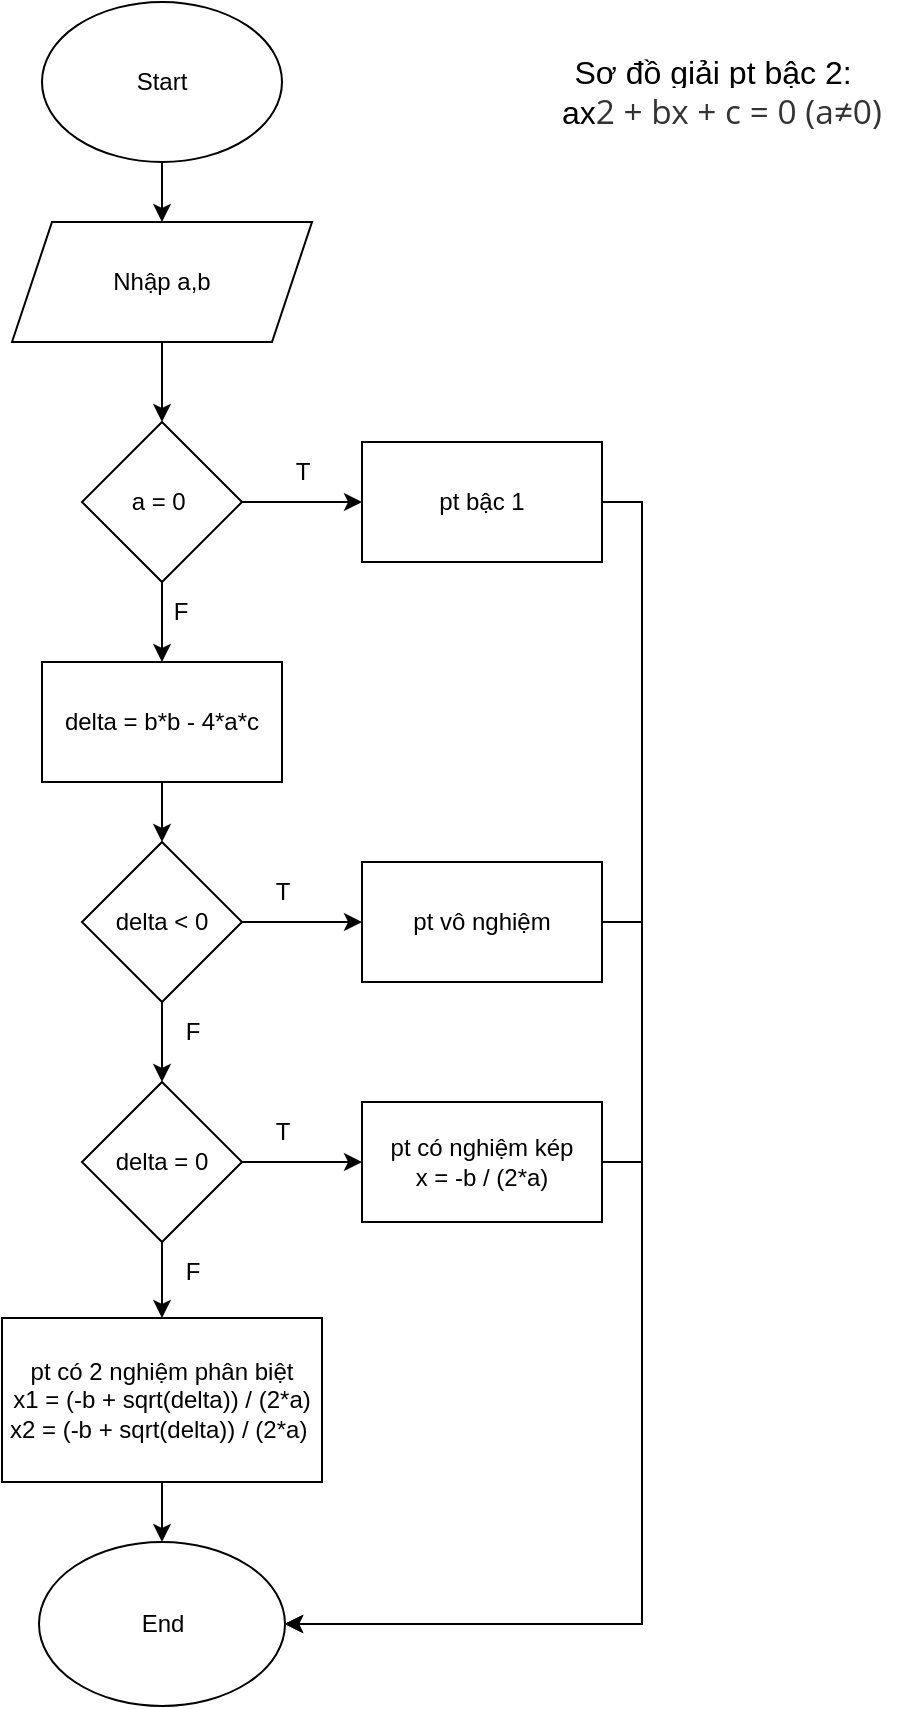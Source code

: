 <mxfile version="21.6.8" type="device">
  <diagram name="Trang-1" id="b2rf8nnfRS5zxproIdkK">
    <mxGraphModel dx="1290" dy="534" grid="1" gridSize="10" guides="1" tooltips="1" connect="1" arrows="1" fold="1" page="1" pageScale="1" pageWidth="827" pageHeight="1169" math="0" shadow="0">
      <root>
        <mxCell id="0" />
        <mxCell id="1" parent="0" />
        <mxCell id="ymNYSunZHglCPwAFpC4a-14" value="" style="edgeStyle=orthogonalEdgeStyle;rounded=0;orthogonalLoop=1;jettySize=auto;html=1;" edge="1" parent="1" source="ymNYSunZHglCPwAFpC4a-1" target="ymNYSunZHglCPwAFpC4a-13">
          <mxGeometry relative="1" as="geometry" />
        </mxCell>
        <mxCell id="ymNYSunZHglCPwAFpC4a-1" value="Start" style="ellipse;whiteSpace=wrap;html=1;" vertex="1" parent="1">
          <mxGeometry x="330" y="10" width="120" height="80" as="geometry" />
        </mxCell>
        <mxCell id="ymNYSunZHglCPwAFpC4a-16" value="" style="edgeStyle=orthogonalEdgeStyle;rounded=0;orthogonalLoop=1;jettySize=auto;html=1;" edge="1" parent="1" source="ymNYSunZHglCPwAFpC4a-13" target="ymNYSunZHglCPwAFpC4a-15">
          <mxGeometry relative="1" as="geometry" />
        </mxCell>
        <mxCell id="ymNYSunZHglCPwAFpC4a-13" value="Nhập a,b" style="shape=parallelogram;perimeter=parallelogramPerimeter;whiteSpace=wrap;html=1;fixedSize=1;" vertex="1" parent="1">
          <mxGeometry x="315" y="120" width="150" height="60" as="geometry" />
        </mxCell>
        <mxCell id="ymNYSunZHglCPwAFpC4a-18" value="" style="edgeStyle=orthogonalEdgeStyle;rounded=0;orthogonalLoop=1;jettySize=auto;html=1;" edge="1" parent="1" source="ymNYSunZHglCPwAFpC4a-15" target="ymNYSunZHglCPwAFpC4a-17">
          <mxGeometry relative="1" as="geometry" />
        </mxCell>
        <mxCell id="ymNYSunZHglCPwAFpC4a-21" value="" style="edgeStyle=orthogonalEdgeStyle;rounded=0;orthogonalLoop=1;jettySize=auto;html=1;" edge="1" parent="1" source="ymNYSunZHglCPwAFpC4a-15" target="ymNYSunZHglCPwAFpC4a-20">
          <mxGeometry relative="1" as="geometry" />
        </mxCell>
        <mxCell id="ymNYSunZHglCPwAFpC4a-15" value="a = 0&amp;nbsp;" style="rhombus;whiteSpace=wrap;html=1;" vertex="1" parent="1">
          <mxGeometry x="350" y="220" width="80" height="80" as="geometry" />
        </mxCell>
        <mxCell id="ymNYSunZHglCPwAFpC4a-44" style="edgeStyle=orthogonalEdgeStyle;rounded=0;orthogonalLoop=1;jettySize=auto;html=1;exitX=1;exitY=0.5;exitDx=0;exitDy=0;entryX=1;entryY=0.5;entryDx=0;entryDy=0;" edge="1" parent="1" source="ymNYSunZHglCPwAFpC4a-17" target="ymNYSunZHglCPwAFpC4a-42">
          <mxGeometry relative="1" as="geometry" />
        </mxCell>
        <mxCell id="ymNYSunZHglCPwAFpC4a-17" value="pt bậc 1" style="whiteSpace=wrap;html=1;" vertex="1" parent="1">
          <mxGeometry x="490" y="230" width="120" height="60" as="geometry" />
        </mxCell>
        <mxCell id="ymNYSunZHglCPwAFpC4a-19" value="T" style="text;html=1;align=center;verticalAlign=middle;resizable=0;points=[];autosize=1;strokeColor=none;fillColor=none;" vertex="1" parent="1">
          <mxGeometry x="445" y="230" width="30" height="30" as="geometry" />
        </mxCell>
        <mxCell id="ymNYSunZHglCPwAFpC4a-24" value="" style="edgeStyle=orthogonalEdgeStyle;rounded=0;orthogonalLoop=1;jettySize=auto;html=1;" edge="1" parent="1" source="ymNYSunZHglCPwAFpC4a-20" target="ymNYSunZHglCPwAFpC4a-23">
          <mxGeometry relative="1" as="geometry" />
        </mxCell>
        <mxCell id="ymNYSunZHglCPwAFpC4a-20" value="delta = b*b - 4*a*c" style="whiteSpace=wrap;html=1;" vertex="1" parent="1">
          <mxGeometry x="330" y="340" width="120" height="60" as="geometry" />
        </mxCell>
        <mxCell id="ymNYSunZHglCPwAFpC4a-22" value="F" style="text;html=1;align=center;verticalAlign=middle;resizable=0;points=[];autosize=1;strokeColor=none;fillColor=none;" vertex="1" parent="1">
          <mxGeometry x="384" y="300" width="30" height="30" as="geometry" />
        </mxCell>
        <mxCell id="ymNYSunZHglCPwAFpC4a-28" value="" style="edgeStyle=orthogonalEdgeStyle;rounded=0;orthogonalLoop=1;jettySize=auto;html=1;" edge="1" parent="1" source="ymNYSunZHglCPwAFpC4a-23" target="ymNYSunZHglCPwAFpC4a-27">
          <mxGeometry relative="1" as="geometry" />
        </mxCell>
        <mxCell id="ymNYSunZHglCPwAFpC4a-33" value="" style="edgeStyle=orthogonalEdgeStyle;rounded=0;orthogonalLoop=1;jettySize=auto;html=1;" edge="1" parent="1" source="ymNYSunZHglCPwAFpC4a-23" target="ymNYSunZHglCPwAFpC4a-32">
          <mxGeometry relative="1" as="geometry" />
        </mxCell>
        <mxCell id="ymNYSunZHglCPwAFpC4a-23" value="delta &amp;lt; 0" style="rhombus;whiteSpace=wrap;html=1;" vertex="1" parent="1">
          <mxGeometry x="350" y="430" width="80" height="80" as="geometry" />
        </mxCell>
        <mxCell id="ymNYSunZHglCPwAFpC4a-47" style="edgeStyle=orthogonalEdgeStyle;rounded=0;orthogonalLoop=1;jettySize=auto;html=1;exitX=1;exitY=0.5;exitDx=0;exitDy=0;entryX=1;entryY=0.5;entryDx=0;entryDy=0;" edge="1" parent="1" source="ymNYSunZHglCPwAFpC4a-27" target="ymNYSunZHglCPwAFpC4a-42">
          <mxGeometry relative="1" as="geometry" />
        </mxCell>
        <mxCell id="ymNYSunZHglCPwAFpC4a-27" value="pt vô nghiệm" style="whiteSpace=wrap;html=1;" vertex="1" parent="1">
          <mxGeometry x="490" y="440" width="120" height="60" as="geometry" />
        </mxCell>
        <mxCell id="ymNYSunZHglCPwAFpC4a-29" value="T" style="text;html=1;align=center;verticalAlign=middle;resizable=0;points=[];autosize=1;strokeColor=none;fillColor=none;" vertex="1" parent="1">
          <mxGeometry x="435" y="440" width="30" height="30" as="geometry" />
        </mxCell>
        <mxCell id="ymNYSunZHglCPwAFpC4a-36" value="" style="edgeStyle=orthogonalEdgeStyle;rounded=0;orthogonalLoop=1;jettySize=auto;html=1;" edge="1" parent="1" source="ymNYSunZHglCPwAFpC4a-32" target="ymNYSunZHglCPwAFpC4a-35">
          <mxGeometry relative="1" as="geometry" />
        </mxCell>
        <mxCell id="ymNYSunZHglCPwAFpC4a-39" value="" style="edgeStyle=orthogonalEdgeStyle;rounded=0;orthogonalLoop=1;jettySize=auto;html=1;" edge="1" parent="1" source="ymNYSunZHglCPwAFpC4a-32" target="ymNYSunZHglCPwAFpC4a-38">
          <mxGeometry relative="1" as="geometry" />
        </mxCell>
        <mxCell id="ymNYSunZHglCPwAFpC4a-32" value="delta = 0" style="rhombus;whiteSpace=wrap;html=1;" vertex="1" parent="1">
          <mxGeometry x="350" y="550" width="80" height="80" as="geometry" />
        </mxCell>
        <mxCell id="ymNYSunZHglCPwAFpC4a-34" value="F" style="text;html=1;align=center;verticalAlign=middle;resizable=0;points=[];autosize=1;strokeColor=none;fillColor=none;" vertex="1" parent="1">
          <mxGeometry x="390" y="510" width="30" height="30" as="geometry" />
        </mxCell>
        <mxCell id="ymNYSunZHglCPwAFpC4a-46" style="edgeStyle=orthogonalEdgeStyle;rounded=0;orthogonalLoop=1;jettySize=auto;html=1;exitX=1;exitY=0.5;exitDx=0;exitDy=0;entryX=1;entryY=0.5;entryDx=0;entryDy=0;" edge="1" parent="1" source="ymNYSunZHglCPwAFpC4a-35" target="ymNYSunZHglCPwAFpC4a-42">
          <mxGeometry relative="1" as="geometry" />
        </mxCell>
        <mxCell id="ymNYSunZHglCPwAFpC4a-35" value="pt có nghiệm kép&lt;br&gt;x = -b / (2*a)" style="whiteSpace=wrap;html=1;" vertex="1" parent="1">
          <mxGeometry x="490" y="560" width="120" height="60" as="geometry" />
        </mxCell>
        <mxCell id="ymNYSunZHglCPwAFpC4a-37" value="T" style="text;html=1;align=center;verticalAlign=middle;resizable=0;points=[];autosize=1;strokeColor=none;fillColor=none;" vertex="1" parent="1">
          <mxGeometry x="435" y="560" width="30" height="30" as="geometry" />
        </mxCell>
        <mxCell id="ymNYSunZHglCPwAFpC4a-38" value="pt có 2 nghiệm phân biệt&lt;br&gt;x1 = (-b + sqrt(delta)) / (2*a)&lt;br&gt;x2 = (-b + sqrt(delta)) / (2*a)&amp;nbsp;" style="whiteSpace=wrap;html=1;" vertex="1" parent="1">
          <mxGeometry x="310" y="668" width="160" height="82" as="geometry" />
        </mxCell>
        <mxCell id="ymNYSunZHglCPwAFpC4a-40" value="F" style="text;html=1;align=center;verticalAlign=middle;resizable=0;points=[];autosize=1;strokeColor=none;fillColor=none;" vertex="1" parent="1">
          <mxGeometry x="390" y="630" width="30" height="30" as="geometry" />
        </mxCell>
        <mxCell id="ymNYSunZHglCPwAFpC4a-42" value="End" style="ellipse;whiteSpace=wrap;html=1;" vertex="1" parent="1">
          <mxGeometry x="328.5" y="780" width="123.0" height="82" as="geometry" />
        </mxCell>
        <mxCell id="ymNYSunZHglCPwAFpC4a-43" value="" style="edgeStyle=orthogonalEdgeStyle;rounded=0;orthogonalLoop=1;jettySize=auto;html=1;" edge="1" parent="1" source="ymNYSunZHglCPwAFpC4a-38" target="ymNYSunZHglCPwAFpC4a-42">
          <mxGeometry relative="1" as="geometry" />
        </mxCell>
        <mxCell id="ymNYSunZHglCPwAFpC4a-48" value="&lt;font size=&quot;3&quot;&gt;Sơ đồ giải pt bậc 2:&lt;br&gt;&amp;nbsp; ax&lt;/font&gt;&lt;span style=&quot;box-sizing: border-box; color: rgb(51, 51, 51); font-family: &amp;quot;Open Sans&amp;quot;, sans-serif; font-size: 16.72px; text-align: start; background-color: rgb(255, 255, 255);&quot;&gt;2&lt;/span&gt;&lt;span style=&quot;box-sizing: border-box; color: rgb(51, 51, 51); font-family: &amp;quot;Open Sans&amp;quot;, sans-serif; font-size: 16.72px; text-align: start; background-color: rgb(255, 255, 255);&quot;&gt;&amp;nbsp;+ bx + c = 0 (a≠0)&lt;/span&gt;&lt;font size=&quot;3&quot;&gt;&lt;br&gt;&amp;nbsp;&lt;/font&gt;" style="text;html=1;align=center;verticalAlign=middle;resizable=0;points=[];autosize=1;strokeColor=none;fillColor=none;" vertex="1" parent="1">
          <mxGeometry x="570" y="30" width="190" height="70" as="geometry" />
        </mxCell>
      </root>
    </mxGraphModel>
  </diagram>
</mxfile>
